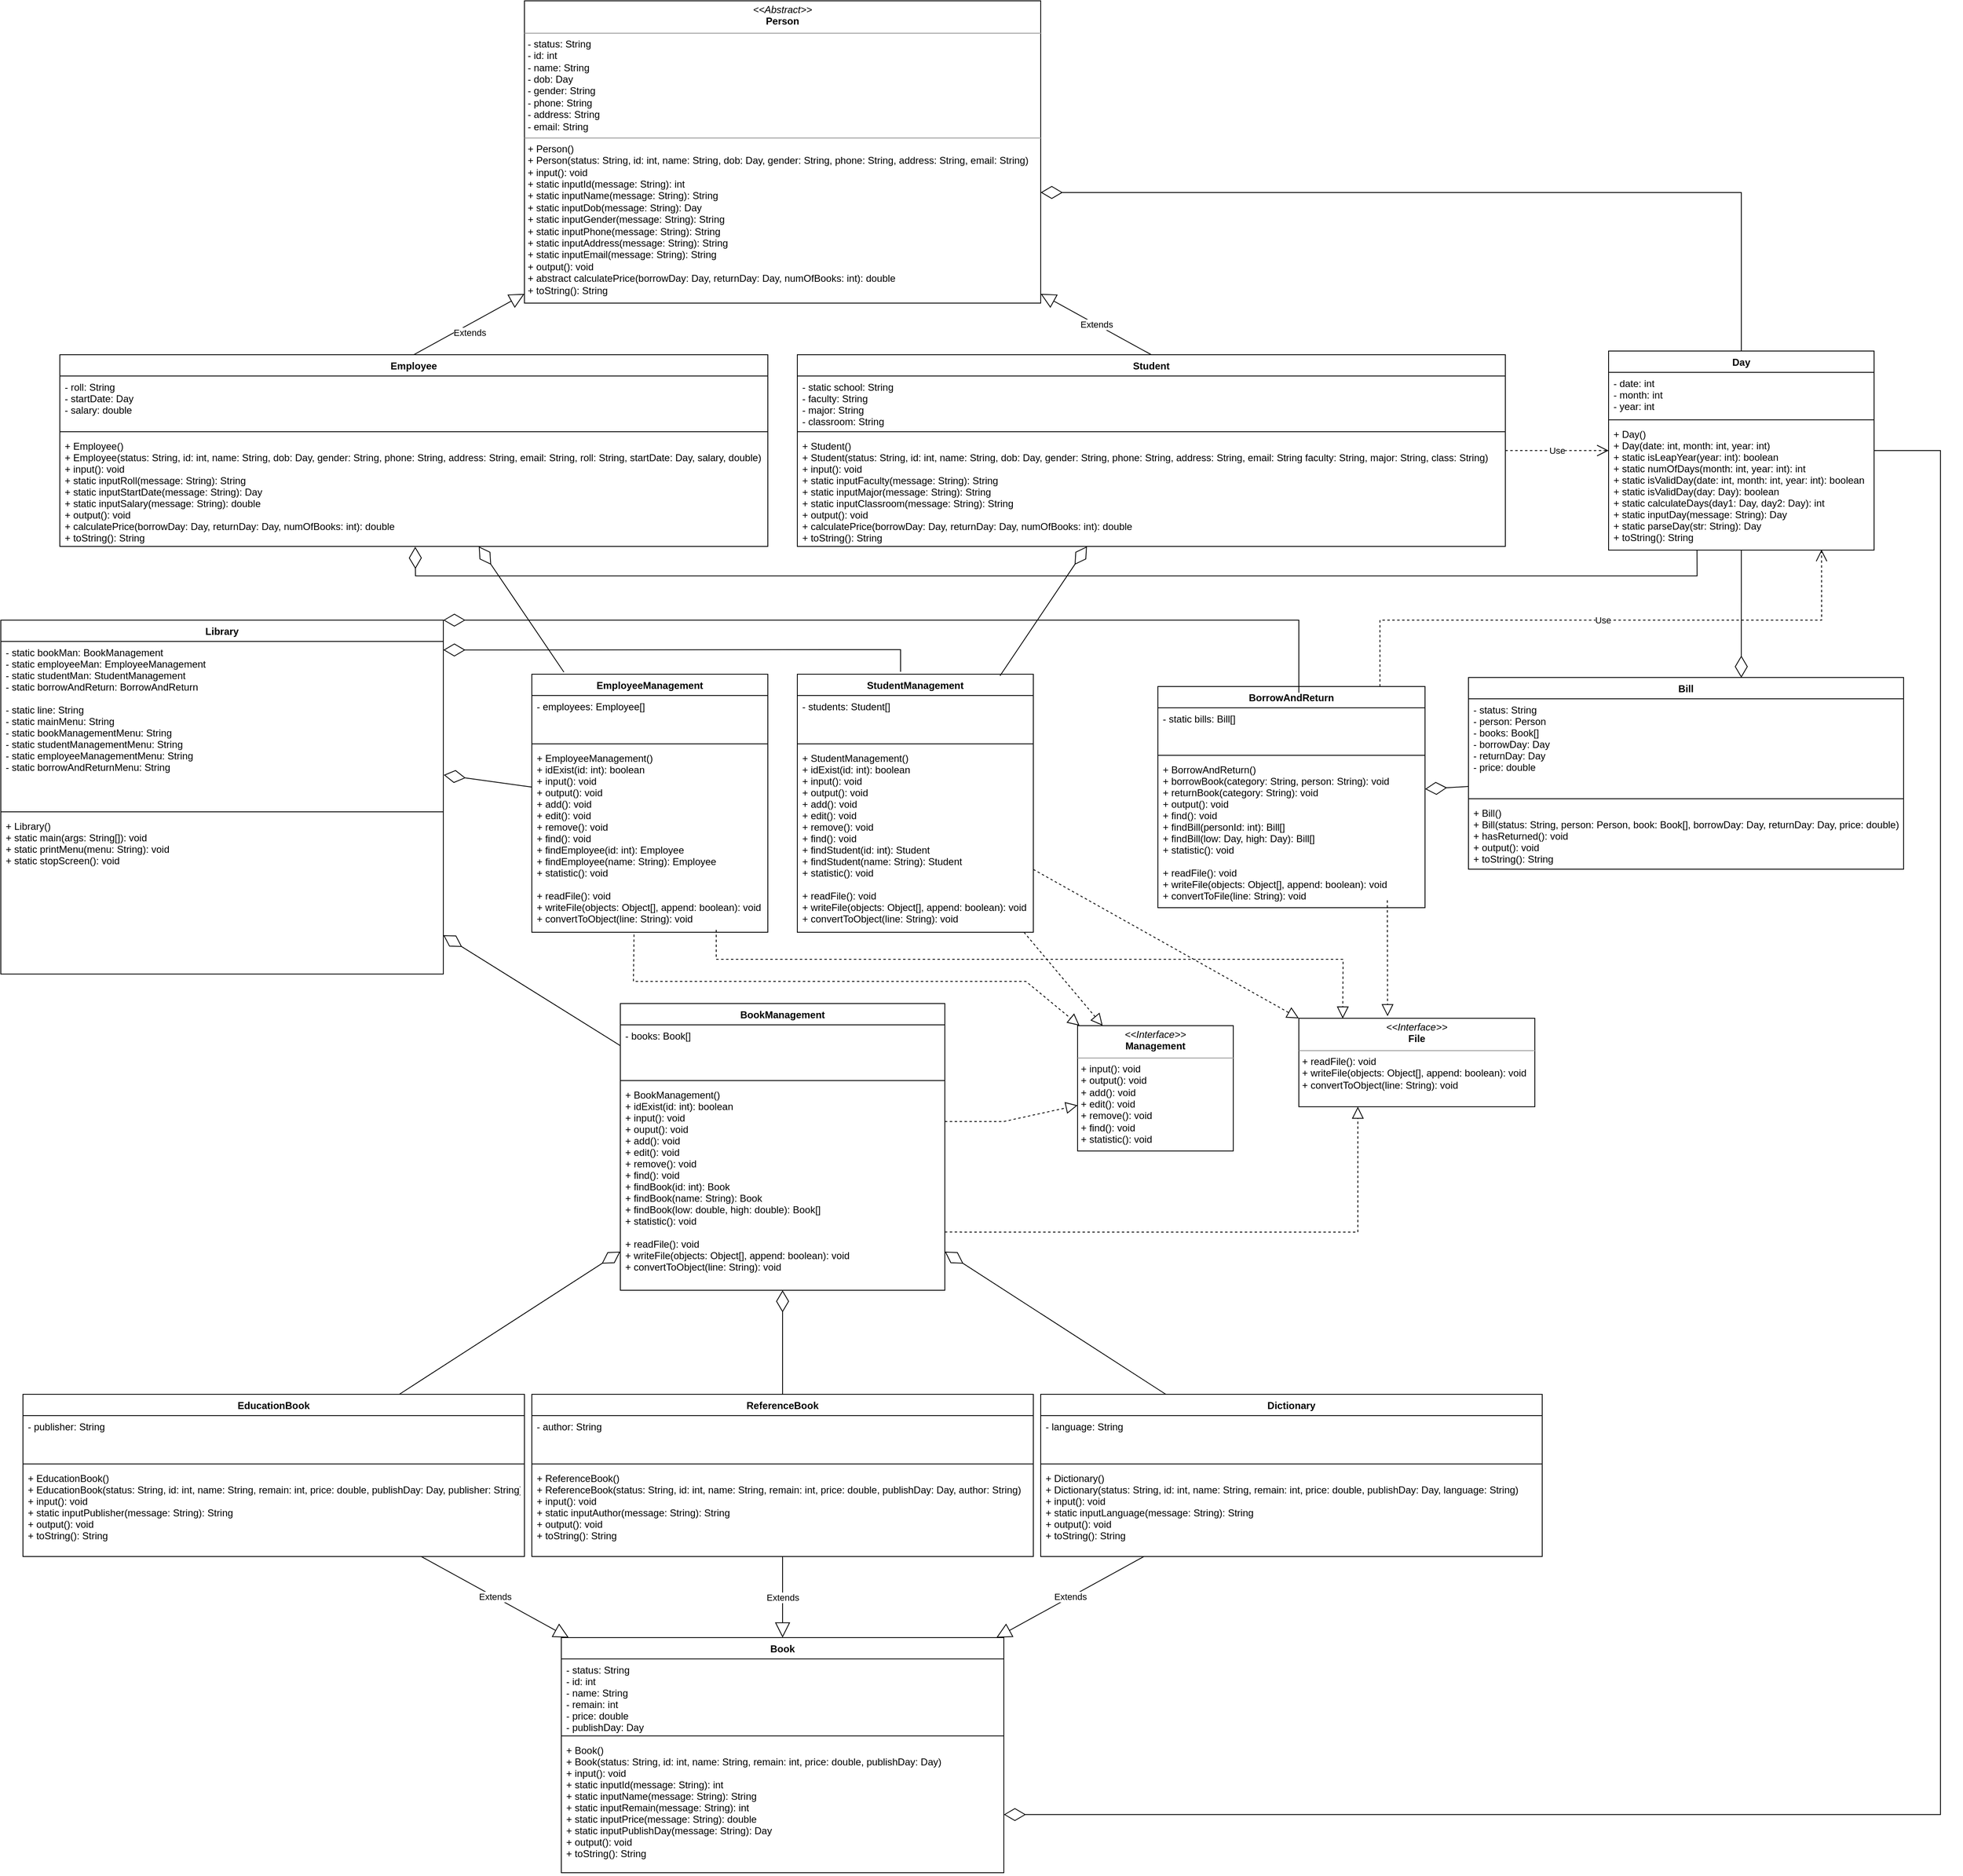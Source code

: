 <mxfile version="20.2.3" type="device"><diagram id="C5RBs43oDa-KdzZeNtuy" name="Page-1"><mxGraphModel dx="1504" dy="754" grid="1" gridSize="9" guides="1" tooltips="1" connect="1" arrows="1" fold="1" page="1" pageScale="1" pageWidth="3300" pageHeight="2339" math="0" shadow="0"><root><mxCell id="WIyWlLk6GJQsqaUBKTNV-0"/><mxCell id="WIyWlLk6GJQsqaUBKTNV-1" parent="WIyWlLk6GJQsqaUBKTNV-0"/><mxCell id="v8ePp3_EXkpt7wRe1PM3-12" value="Employee" style="swimlane;fontStyle=1;align=center;verticalAlign=top;childLayout=stackLayout;horizontal=1;startSize=26;horizontalStack=0;resizeParent=1;resizeParentMax=0;resizeLast=0;collapsible=1;marginBottom=0;" parent="WIyWlLk6GJQsqaUBKTNV-1" vertex="1"><mxGeometry x="585" y="468" width="864" height="234" as="geometry"/></mxCell><mxCell id="v8ePp3_EXkpt7wRe1PM3-13" value="- roll: String&#10;- startDate: Day&#10;- salary: double" style="text;strokeColor=none;fillColor=none;align=left;verticalAlign=top;spacingLeft=4;spacingRight=4;overflow=hidden;rotatable=0;points=[[0,0.5],[1,0.5]];portConstraint=eastwest;" parent="v8ePp3_EXkpt7wRe1PM3-12" vertex="1"><mxGeometry y="26" width="864" height="64" as="geometry"/></mxCell><mxCell id="v8ePp3_EXkpt7wRe1PM3-14" value="" style="line;strokeWidth=1;fillColor=none;align=left;verticalAlign=middle;spacingTop=-1;spacingLeft=3;spacingRight=3;rotatable=0;labelPosition=right;points=[];portConstraint=eastwest;" parent="v8ePp3_EXkpt7wRe1PM3-12" vertex="1"><mxGeometry y="90" width="864" height="8" as="geometry"/></mxCell><mxCell id="v8ePp3_EXkpt7wRe1PM3-15" value="+ Employee()&#10;+ Employee(status: String, id: int, name: String, dob: Day, gender: String, phone: String, address: String, email: String, roll: String, startDate: Day, salary, double)&#10;+ input(): void&#10;+ static inputRoll(message: String): String&#10;+ static inputStartDate(message: String): Day&#10;+ static inputSalary(message: String): double&#10;+ output(): void&#10;+ calculatePrice(borrowDay: Day, returnDay: Day, numOfBooks: int): double&#10;+ toString(): String" style="text;strokeColor=none;fillColor=none;align=left;verticalAlign=top;spacingLeft=4;spacingRight=4;overflow=hidden;rotatable=0;points=[[0,0.5],[1,0.5]];portConstraint=eastwest;" parent="v8ePp3_EXkpt7wRe1PM3-12" vertex="1"><mxGeometry y="98" width="864" height="136" as="geometry"/></mxCell><mxCell id="v8ePp3_EXkpt7wRe1PM3-16" value="Student" style="swimlane;fontStyle=1;align=center;verticalAlign=top;childLayout=stackLayout;horizontal=1;startSize=26;horizontalStack=0;resizeParent=1;resizeParentMax=0;resizeLast=0;collapsible=1;marginBottom=0;fontColor=default;" parent="WIyWlLk6GJQsqaUBKTNV-1" vertex="1"><mxGeometry x="1485" y="468" width="864" height="234" as="geometry"/></mxCell><mxCell id="v8ePp3_EXkpt7wRe1PM3-17" value="- static school: String&#10;- faculty: String&#10;- major: String&#10;- classroom: String" style="text;strokeColor=none;fillColor=none;align=left;verticalAlign=top;spacingLeft=4;spacingRight=4;overflow=hidden;rotatable=0;points=[[0,0.5],[1,0.5]];portConstraint=eastwest;" parent="v8ePp3_EXkpt7wRe1PM3-16" vertex="1"><mxGeometry y="26" width="864" height="64" as="geometry"/></mxCell><mxCell id="v8ePp3_EXkpt7wRe1PM3-18" value="" style="line;strokeWidth=1;fillColor=none;align=left;verticalAlign=middle;spacingTop=-1;spacingLeft=3;spacingRight=3;rotatable=0;labelPosition=right;points=[];portConstraint=eastwest;" parent="v8ePp3_EXkpt7wRe1PM3-16" vertex="1"><mxGeometry y="90" width="864" height="8" as="geometry"/></mxCell><mxCell id="v8ePp3_EXkpt7wRe1PM3-19" value="+ Student()&#10;+ Student(status: String, id: int, name: String, dob: Day, gender: String, phone: String, address: String, email: String faculty: String, major: String, class: String)&#10;+ input(): void&#10;+ static inputFaculty(message: String): String&#10;+ static inputMajor(message: String): String&#10;+ static inputClassroom(message: String): String&#10;+ output(): void&#10;+ calculatePrice(borrowDay: Day, returnDay: Day, numOfBooks: int): double&#10;+ toString(): String" style="text;strokeColor=none;fillColor=none;align=left;verticalAlign=top;spacingLeft=4;spacingRight=4;overflow=hidden;rotatable=0;points=[[0,0.5],[1,0.5]];portConstraint=eastwest;" parent="v8ePp3_EXkpt7wRe1PM3-16" vertex="1"><mxGeometry y="98" width="864" height="136" as="geometry"/></mxCell><mxCell id="v8ePp3_EXkpt7wRe1PM3-20" value="BorrowAndReturn" style="swimlane;fontStyle=1;align=center;verticalAlign=top;childLayout=stackLayout;horizontal=1;startSize=26;horizontalStack=0;resizeParent=1;resizeParentMax=0;resizeLast=0;collapsible=1;marginBottom=0;" parent="WIyWlLk6GJQsqaUBKTNV-1" vertex="1"><mxGeometry x="1925" y="873" width="326" height="270" as="geometry"/></mxCell><mxCell id="v8ePp3_EXkpt7wRe1PM3-21" value="- static bills: Bill[]" style="text;strokeColor=none;fillColor=none;align=left;verticalAlign=top;spacingLeft=4;spacingRight=4;overflow=hidden;rotatable=0;points=[[0,0.5],[1,0.5]];portConstraint=eastwest;" parent="v8ePp3_EXkpt7wRe1PM3-20" vertex="1"><mxGeometry y="26" width="326" height="54" as="geometry"/></mxCell><mxCell id="v8ePp3_EXkpt7wRe1PM3-22" value="" style="line;strokeWidth=1;fillColor=none;align=left;verticalAlign=middle;spacingTop=-1;spacingLeft=3;spacingRight=3;rotatable=0;labelPosition=right;points=[];portConstraint=eastwest;" parent="v8ePp3_EXkpt7wRe1PM3-20" vertex="1"><mxGeometry y="80" width="326" height="8" as="geometry"/></mxCell><mxCell id="v8ePp3_EXkpt7wRe1PM3-23" value="+ BorrowAndReturn()&#10;+ borrowBook(category: String, person: String): void&#10;+ returnBook(category: String): void&#10;+ output(): void&#10;+ find(): void&#10;+ findBill(personId: int): Bill[]&#10;+ findBill(low: Day, high: Day): Bill[]&#10;+ statistic(): void&#10;&#10;+ readFile(): void&#10;+ writeFile(objects: Object[], append: boolean): void&#10;+ convertToFile(line: String): void" style="text;strokeColor=none;fillColor=none;align=left;verticalAlign=top;spacingLeft=4;spacingRight=4;overflow=hidden;rotatable=0;points=[[0,0.5],[1,0.5]];portConstraint=eastwest;" parent="v8ePp3_EXkpt7wRe1PM3-20" vertex="1"><mxGeometry y="88" width="326" height="182" as="geometry"/></mxCell><mxCell id="v8ePp3_EXkpt7wRe1PM3-24" value="Day" style="swimlane;fontStyle=1;align=center;verticalAlign=top;childLayout=stackLayout;horizontal=1;startSize=26;horizontalStack=0;resizeParent=1;resizeParentMax=0;resizeLast=0;collapsible=1;marginBottom=0;" parent="WIyWlLk6GJQsqaUBKTNV-1" vertex="1"><mxGeometry x="2475" y="463.5" width="324" height="243" as="geometry"/></mxCell><mxCell id="v8ePp3_EXkpt7wRe1PM3-25" value="- date: int&#10;- month: int&#10;- year: int" style="text;strokeColor=none;fillColor=none;align=left;verticalAlign=top;spacingLeft=4;spacingRight=4;overflow=hidden;rotatable=0;points=[[0,0.5],[1,0.5]];portConstraint=eastwest;" parent="v8ePp3_EXkpt7wRe1PM3-24" vertex="1"><mxGeometry y="26" width="324" height="54" as="geometry"/></mxCell><mxCell id="v8ePp3_EXkpt7wRe1PM3-26" value="" style="line;strokeWidth=1;fillColor=none;align=left;verticalAlign=middle;spacingTop=-1;spacingLeft=3;spacingRight=3;rotatable=0;labelPosition=right;points=[];portConstraint=eastwest;" parent="v8ePp3_EXkpt7wRe1PM3-24" vertex="1"><mxGeometry y="80" width="324" height="8" as="geometry"/></mxCell><mxCell id="v8ePp3_EXkpt7wRe1PM3-27" value="+ Day()&#10;+ Day(date: int, month: int, year: int)&#10;+ static isLeapYear(year: int): boolean&#10;+ static numOfDays(month: int, year: int): int&#10;+ static isValidDay(date: int, month: int, year: int): boolean&#10;+ static isValidDay(day: Day): boolean&#10;+ static calculateDays(day1: Day, day2: Day): int&#10;+ static inputDay(message: String): Day&#10;+ static parseDay(str: String): Day&#10;+ toString(): String" style="text;strokeColor=none;fillColor=none;align=left;verticalAlign=top;spacingLeft=4;spacingRight=4;overflow=hidden;rotatable=0;points=[[0,0.5],[1,0.5]];portConstraint=eastwest;" parent="v8ePp3_EXkpt7wRe1PM3-24" vertex="1"><mxGeometry y="88" width="324" height="155" as="geometry"/></mxCell><mxCell id="v8ePp3_EXkpt7wRe1PM3-28" value="Extends" style="endArrow=block;endSize=16;endFill=0;html=1;rounded=0;exitX=0.5;exitY=0;exitDx=0;exitDy=0;" parent="WIyWlLk6GJQsqaUBKTNV-1" source="v8ePp3_EXkpt7wRe1PM3-12" target="s4W1HUwXGuZYnKaPPdGV-6" edge="1"><mxGeometry x="-0.059" y="-9" width="160" relative="1" as="geometry"><mxPoint x="1481.5" y="450" as="sourcePoint"/><mxPoint x="1323" y="424" as="targetPoint"/><Array as="points"/><mxPoint as="offset"/></mxGeometry></mxCell><mxCell id="v8ePp3_EXkpt7wRe1PM3-29" value="Extends" style="endArrow=block;endSize=16;endFill=0;html=1;rounded=0;exitX=0.5;exitY=0;exitDx=0;exitDy=0;" parent="WIyWlLk6GJQsqaUBKTNV-1" source="v8ePp3_EXkpt7wRe1PM3-16" target="s4W1HUwXGuZYnKaPPdGV-6" edge="1"><mxGeometry width="160" relative="1" as="geometry"><mxPoint x="1481.5" y="450" as="sourcePoint"/><mxPoint x="1611.0" y="424" as="targetPoint"/><Array as="points"/></mxGeometry></mxCell><mxCell id="v8ePp3_EXkpt7wRe1PM3-30" value="Book" style="swimlane;fontStyle=1;align=center;verticalAlign=top;childLayout=stackLayout;horizontal=1;startSize=26;horizontalStack=0;resizeParent=1;resizeParentMax=0;resizeLast=0;collapsible=1;marginBottom=0;" parent="WIyWlLk6GJQsqaUBKTNV-1" vertex="1"><mxGeometry x="1197" y="2034" width="540" height="287" as="geometry"/></mxCell><mxCell id="v8ePp3_EXkpt7wRe1PM3-31" value="- status: String&#10;- id: int&#10;- name: String&#10;- remain: int&#10;- price: double&#10;- publishDay: Day" style="text;strokeColor=none;fillColor=none;align=left;verticalAlign=top;spacingLeft=4;spacingRight=4;overflow=hidden;rotatable=0;points=[[0,0.5],[1,0.5]];portConstraint=eastwest;" parent="v8ePp3_EXkpt7wRe1PM3-30" vertex="1"><mxGeometry y="26" width="540" height="90" as="geometry"/></mxCell><mxCell id="v8ePp3_EXkpt7wRe1PM3-32" value="" style="line;strokeWidth=1;fillColor=none;align=left;verticalAlign=middle;spacingTop=-1;spacingLeft=3;spacingRight=3;rotatable=0;labelPosition=right;points=[];portConstraint=eastwest;" parent="v8ePp3_EXkpt7wRe1PM3-30" vertex="1"><mxGeometry y="116" width="540" height="8" as="geometry"/></mxCell><mxCell id="v8ePp3_EXkpt7wRe1PM3-33" value="+ Book()&#10;+ Book(status: String, id: int, name: String, remain: int, price: double, publishDay: Day)&#10;+ input(): void&#10;+ static inputId(message: String): int&#10;+ static inputName(message: String): String&#10;+ static inputRemain(message: String): int&#10;+ static inputPrice(message: String): double&#10;+ static inputPublishDay(message: String): Day&#10;+ output(): void&#10;+ toString(): String" style="text;strokeColor=none;fillColor=none;align=left;verticalAlign=top;spacingLeft=4;spacingRight=4;overflow=hidden;rotatable=0;points=[[0,0.5],[1,0.5]];portConstraint=eastwest;" parent="v8ePp3_EXkpt7wRe1PM3-30" vertex="1"><mxGeometry y="124" width="540" height="163" as="geometry"/></mxCell><mxCell id="v8ePp3_EXkpt7wRe1PM3-34" value="BookManagement" style="swimlane;fontStyle=1;align=center;verticalAlign=top;childLayout=stackLayout;horizontal=1;startSize=26;horizontalStack=0;resizeParent=1;resizeParentMax=0;resizeLast=0;collapsible=1;marginBottom=0;" parent="WIyWlLk6GJQsqaUBKTNV-1" vertex="1"><mxGeometry x="1269" y="1260" width="396" height="350" as="geometry"/></mxCell><mxCell id="v8ePp3_EXkpt7wRe1PM3-35" value="- books: Book[]" style="text;strokeColor=none;fillColor=none;align=left;verticalAlign=top;spacingLeft=4;spacingRight=4;overflow=hidden;rotatable=0;points=[[0,0.5],[1,0.5]];portConstraint=eastwest;" parent="v8ePp3_EXkpt7wRe1PM3-34" vertex="1"><mxGeometry y="26" width="396" height="64" as="geometry"/></mxCell><mxCell id="v8ePp3_EXkpt7wRe1PM3-36" value="" style="line;strokeWidth=1;fillColor=none;align=left;verticalAlign=middle;spacingTop=-1;spacingLeft=3;spacingRight=3;rotatable=0;labelPosition=right;points=[];portConstraint=eastwest;" parent="v8ePp3_EXkpt7wRe1PM3-34" vertex="1"><mxGeometry y="90" width="396" height="8" as="geometry"/></mxCell><mxCell id="v8ePp3_EXkpt7wRe1PM3-37" value="+ BookManagement()&#10;+ idExist(id: int): boolean&#10;+ input(): void&#10;+ ouput(): void&#10;+ add(): void&#10;+ edit(): void&#10;+ remove(): void&#10;+ find(): void&#10;+ findBook(id: int): Book&#10;+ findBook(name: String): Book&#10;+ findBook(low: double, high: double): Book[]&#10;+ statistic(): void&#10;&#10;+ readFile(): void&#10;+ writeFile(objects: Object[], append: boolean): void&#10;+ convertToObject(line: String): void" style="text;strokeColor=none;fillColor=none;align=left;verticalAlign=top;spacingLeft=4;spacingRight=4;overflow=hidden;rotatable=0;points=[[0,0.5],[1,0.5]];portConstraint=eastwest;" parent="v8ePp3_EXkpt7wRe1PM3-34" vertex="1"><mxGeometry y="98" width="396" height="252" as="geometry"/></mxCell><mxCell id="v8ePp3_EXkpt7wRe1PM3-54" value="StudentManagement" style="swimlane;fontStyle=1;align=center;verticalAlign=top;childLayout=stackLayout;horizontal=1;startSize=26;horizontalStack=0;resizeParent=1;resizeParentMax=0;resizeLast=0;collapsible=1;marginBottom=0;" parent="WIyWlLk6GJQsqaUBKTNV-1" vertex="1"><mxGeometry x="1485" y="858" width="288" height="315" as="geometry"/></mxCell><mxCell id="v8ePp3_EXkpt7wRe1PM3-55" value="- students: Student[]" style="text;strokeColor=none;fillColor=none;align=left;verticalAlign=top;spacingLeft=4;spacingRight=4;overflow=hidden;rotatable=0;points=[[0,0.5],[1,0.5]];portConstraint=eastwest;" parent="v8ePp3_EXkpt7wRe1PM3-54" vertex="1"><mxGeometry y="26" width="288" height="55" as="geometry"/></mxCell><mxCell id="v8ePp3_EXkpt7wRe1PM3-56" value="" style="line;strokeWidth=1;fillColor=none;align=left;verticalAlign=middle;spacingTop=-1;spacingLeft=3;spacingRight=3;rotatable=0;labelPosition=right;points=[];portConstraint=eastwest;" parent="v8ePp3_EXkpt7wRe1PM3-54" vertex="1"><mxGeometry y="81" width="288" height="8" as="geometry"/></mxCell><mxCell id="v8ePp3_EXkpt7wRe1PM3-57" value="+ StudentManagement()&#10;+ idExist(id: int): boolean&#10;+ input(): void&#10;+ output(): void&#10;+ add(): void&#10;+ edit(): void&#10;+ remove(): void&#10;+ find(): void&#10;+ findStudent(id: int): Student&#10;+ findStudent(name: String): Student&#10;+ statistic(): void&#10;&#10;+ readFile(): void&#10;+ writeFile(objects: Object[], append: boolean): void&#10;+ convertToObject(line: String): void" style="text;strokeColor=none;fillColor=none;align=left;verticalAlign=top;spacingLeft=4;spacingRight=4;overflow=hidden;rotatable=0;points=[[0,0.5],[1,0.5]];portConstraint=eastwest;" parent="v8ePp3_EXkpt7wRe1PM3-54" vertex="1"><mxGeometry y="89" width="288" height="226" as="geometry"/></mxCell><mxCell id="v8ePp3_EXkpt7wRe1PM3-58" value="Library" style="swimlane;fontStyle=1;align=center;verticalAlign=top;childLayout=stackLayout;horizontal=1;startSize=26;horizontalStack=0;resizeParent=1;resizeParentMax=0;resizeLast=0;collapsible=1;marginBottom=0;" parent="WIyWlLk6GJQsqaUBKTNV-1" vertex="1"><mxGeometry x="513" y="792" width="540" height="432" as="geometry"/></mxCell><mxCell id="v8ePp3_EXkpt7wRe1PM3-59" value="- static bookMan: BookManagement&#10;- static employeeMan: EmployeeManagement&#10;- static studentMan: StudentManagement&#10;- static borrowAndReturn: BorrowAndReturn&#10;&#10;- static line: String&#10;- static mainMenu: String&#10;- static bookManagementMenu: String&#10;- static studentManagementMenu: String&#10;- static employeeManagementMenu: String&#10;- static borrowAndReturnMenu: String" style="text;strokeColor=none;fillColor=none;align=left;verticalAlign=top;spacingLeft=4;spacingRight=4;overflow=hidden;rotatable=0;points=[[0,0.5],[1,0.5]];portConstraint=eastwest;" parent="v8ePp3_EXkpt7wRe1PM3-58" vertex="1"><mxGeometry y="26" width="540" height="204" as="geometry"/></mxCell><mxCell id="v8ePp3_EXkpt7wRe1PM3-60" value="" style="line;strokeWidth=1;fillColor=none;align=left;verticalAlign=middle;spacingTop=-1;spacingLeft=3;spacingRight=3;rotatable=0;labelPosition=right;points=[];portConstraint=eastwest;" parent="v8ePp3_EXkpt7wRe1PM3-58" vertex="1"><mxGeometry y="230" width="540" height="8" as="geometry"/></mxCell><mxCell id="v8ePp3_EXkpt7wRe1PM3-61" value="+ Library()&#10;+ static main(args: String[]): void&#10;+ static printMenu(menu: String): void&#10;+ static stopScreen(): void" style="text;strokeColor=none;fillColor=none;align=left;verticalAlign=top;spacingLeft=4;spacingRight=4;overflow=hidden;rotatable=0;points=[[0,0.5],[1,0.5]];portConstraint=eastwest;" parent="v8ePp3_EXkpt7wRe1PM3-58" vertex="1"><mxGeometry y="238" width="540" height="194" as="geometry"/></mxCell><mxCell id="v8ePp3_EXkpt7wRe1PM3-69" value="EmployeeManagement" style="swimlane;fontStyle=1;align=center;verticalAlign=top;childLayout=stackLayout;horizontal=1;startSize=26;horizontalStack=0;resizeParent=1;resizeParentMax=0;resizeLast=0;collapsible=1;marginBottom=0;" parent="WIyWlLk6GJQsqaUBKTNV-1" vertex="1"><mxGeometry x="1161" y="858" width="288" height="315" as="geometry"/></mxCell><mxCell id="v8ePp3_EXkpt7wRe1PM3-70" value="- employees: Employee[]" style="text;strokeColor=none;fillColor=none;align=left;verticalAlign=top;spacingLeft=4;spacingRight=4;overflow=hidden;rotatable=0;points=[[0,0.5],[1,0.5]];portConstraint=eastwest;" parent="v8ePp3_EXkpt7wRe1PM3-69" vertex="1"><mxGeometry y="26" width="288" height="55" as="geometry"/></mxCell><mxCell id="v8ePp3_EXkpt7wRe1PM3-71" value="" style="line;strokeWidth=1;fillColor=none;align=left;verticalAlign=middle;spacingTop=-1;spacingLeft=3;spacingRight=3;rotatable=0;labelPosition=right;points=[];portConstraint=eastwest;" parent="v8ePp3_EXkpt7wRe1PM3-69" vertex="1"><mxGeometry y="81" width="288" height="8" as="geometry"/></mxCell><mxCell id="v8ePp3_EXkpt7wRe1PM3-72" value="+ EmployeeManagement()&#10;+ idExist(id: int): boolean&#10;+ input(): void&#10;+ output(): void&#10;+ add(): void&#10;+ edit(): void&#10;+ remove(): void&#10;+ find(): void&#10;+ findEmployee(id: int): Employee&#10;+ findEmployee(name: String): Employee&#10;+ statistic(): void&#10;&#10;+ readFile(): void&#10;+ writeFile(objects: Object[], append: boolean): void&#10;+ convertToObject(line: String): void" style="text;strokeColor=none;fillColor=none;align=left;verticalAlign=top;spacingLeft=4;spacingRight=4;overflow=hidden;rotatable=0;points=[[0,0.5],[1,0.5]];portConstraint=eastwest;" parent="v8ePp3_EXkpt7wRe1PM3-69" vertex="1"><mxGeometry y="89" width="288" height="226" as="geometry"/></mxCell><mxCell id="v8ePp3_EXkpt7wRe1PM3-81" value="Bill" style="swimlane;fontStyle=1;align=center;verticalAlign=top;childLayout=stackLayout;horizontal=1;startSize=26;horizontalStack=0;resizeParent=1;resizeParentMax=0;resizeLast=0;collapsible=1;marginBottom=0;" parent="WIyWlLk6GJQsqaUBKTNV-1" vertex="1"><mxGeometry x="2304" y="862" width="531" height="234" as="geometry"/></mxCell><mxCell id="v8ePp3_EXkpt7wRe1PM3-82" value="- status: String&#10;- person: Person&#10;- books: Book[]&#10;- borrowDay: Day&#10;- returnDay: Day&#10;- price: double" style="text;strokeColor=none;fillColor=none;align=left;verticalAlign=top;spacingLeft=4;spacingRight=4;overflow=hidden;rotatable=0;points=[[0,0.5],[1,0.5]];portConstraint=eastwest;" parent="v8ePp3_EXkpt7wRe1PM3-81" vertex="1"><mxGeometry y="26" width="531" height="118" as="geometry"/></mxCell><mxCell id="v8ePp3_EXkpt7wRe1PM3-83" value="" style="line;strokeWidth=1;fillColor=none;align=left;verticalAlign=middle;spacingTop=-1;spacingLeft=3;spacingRight=3;rotatable=0;labelPosition=right;points=[];portConstraint=eastwest;" parent="v8ePp3_EXkpt7wRe1PM3-81" vertex="1"><mxGeometry y="144" width="531" height="8" as="geometry"/></mxCell><mxCell id="v8ePp3_EXkpt7wRe1PM3-84" value="+ Bill()&#10;+ Bill(status: String, person: Person, book: Book[], borrowDay: Day, returnDay: Day, price: double)&#10;+ hasReturned(): void&#10;+ output(): void&#10;+ toString(): String" style="text;strokeColor=none;fillColor=none;align=left;verticalAlign=top;spacingLeft=4;spacingRight=4;overflow=hidden;rotatable=0;points=[[0,0.5],[1,0.5]];portConstraint=eastwest;" parent="v8ePp3_EXkpt7wRe1PM3-81" vertex="1"><mxGeometry y="152" width="531" height="82" as="geometry"/></mxCell><mxCell id="v8ePp3_EXkpt7wRe1PM3-85" value="EducationBook" style="swimlane;fontStyle=1;align=center;verticalAlign=top;childLayout=stackLayout;horizontal=1;startSize=26;horizontalStack=0;resizeParent=1;resizeParentMax=0;resizeLast=0;collapsible=1;marginBottom=0;" parent="WIyWlLk6GJQsqaUBKTNV-1" vertex="1"><mxGeometry x="540" y="1737" width="612" height="198" as="geometry"/></mxCell><mxCell id="v8ePp3_EXkpt7wRe1PM3-86" value="- publisher: String" style="text;strokeColor=none;fillColor=none;align=left;verticalAlign=top;spacingLeft=4;spacingRight=4;overflow=hidden;rotatable=0;points=[[0,0.5],[1,0.5]];portConstraint=eastwest;" parent="v8ePp3_EXkpt7wRe1PM3-85" vertex="1"><mxGeometry y="26" width="612" height="55" as="geometry"/></mxCell><mxCell id="v8ePp3_EXkpt7wRe1PM3-87" value="" style="line;strokeWidth=1;fillColor=none;align=left;verticalAlign=middle;spacingTop=-1;spacingLeft=3;spacingRight=3;rotatable=0;labelPosition=right;points=[];portConstraint=eastwest;" parent="v8ePp3_EXkpt7wRe1PM3-85" vertex="1"><mxGeometry y="81" width="612" height="8" as="geometry"/></mxCell><mxCell id="v8ePp3_EXkpt7wRe1PM3-88" value="+ EducationBook()&#10;+ EducationBook(status: String, id: int, name: String, remain: int, price: double, publishDay: Day, publisher: String)&#10;+ input(): void&#10;+ static inputPublisher(message: String): String&#10;+ output(): void&#10;+ toString(): String" style="text;strokeColor=none;fillColor=none;align=left;verticalAlign=top;spacingLeft=4;spacingRight=4;overflow=hidden;rotatable=0;points=[[0,0.5],[1,0.5]];portConstraint=eastwest;" parent="v8ePp3_EXkpt7wRe1PM3-85" vertex="1"><mxGeometry y="89" width="612" height="109" as="geometry"/></mxCell><mxCell id="v8ePp3_EXkpt7wRe1PM3-89" value="ReferenceBook" style="swimlane;fontStyle=1;align=center;verticalAlign=top;childLayout=stackLayout;horizontal=1;startSize=26;horizontalStack=0;resizeParent=1;resizeParentMax=0;resizeLast=0;collapsible=1;marginBottom=0;" parent="WIyWlLk6GJQsqaUBKTNV-1" vertex="1"><mxGeometry x="1161" y="1737" width="612" height="198" as="geometry"/></mxCell><mxCell id="v8ePp3_EXkpt7wRe1PM3-90" value="- author: String" style="text;strokeColor=none;fillColor=none;align=left;verticalAlign=top;spacingLeft=4;spacingRight=4;overflow=hidden;rotatable=0;points=[[0,0.5],[1,0.5]];portConstraint=eastwest;" parent="v8ePp3_EXkpt7wRe1PM3-89" vertex="1"><mxGeometry y="26" width="612" height="55" as="geometry"/></mxCell><mxCell id="v8ePp3_EXkpt7wRe1PM3-91" value="" style="line;strokeWidth=1;fillColor=none;align=left;verticalAlign=middle;spacingTop=-1;spacingLeft=3;spacingRight=3;rotatable=0;labelPosition=right;points=[];portConstraint=eastwest;" parent="v8ePp3_EXkpt7wRe1PM3-89" vertex="1"><mxGeometry y="81" width="612" height="8" as="geometry"/></mxCell><mxCell id="v8ePp3_EXkpt7wRe1PM3-92" value="+ ReferenceBook()&#10;+ ReferenceBook(status: String, id: int, name: String, remain: int, price: double, publishDay: Day, author: String)&#10;+ input(): void&#10;+ static inputAuthor(message: String): String&#10;+ output(): void&#10;+ toString(): String" style="text;strokeColor=none;fillColor=none;align=left;verticalAlign=top;spacingLeft=4;spacingRight=4;overflow=hidden;rotatable=0;points=[[0,0.5],[1,0.5]];portConstraint=eastwest;" parent="v8ePp3_EXkpt7wRe1PM3-89" vertex="1"><mxGeometry y="89" width="612" height="109" as="geometry"/></mxCell><mxCell id="v8ePp3_EXkpt7wRe1PM3-93" value="Extends" style="endArrow=block;endSize=16;endFill=0;html=1;rounded=0;" parent="WIyWlLk6GJQsqaUBKTNV-1" source="v8ePp3_EXkpt7wRe1PM3-85" target="v8ePp3_EXkpt7wRe1PM3-30" edge="1"><mxGeometry width="160" relative="1" as="geometry"><mxPoint x="720" y="1243" as="sourcePoint"/><mxPoint x="880" y="1243" as="targetPoint"/><Array as="points"/></mxGeometry></mxCell><mxCell id="v8ePp3_EXkpt7wRe1PM3-94" value="Extends" style="endArrow=block;endSize=16;endFill=0;html=1;rounded=0;" parent="WIyWlLk6GJQsqaUBKTNV-1" source="v8ePp3_EXkpt7wRe1PM3-89" target="v8ePp3_EXkpt7wRe1PM3-30" edge="1"><mxGeometry width="160" relative="1" as="geometry"><mxPoint x="720" y="1243" as="sourcePoint"/><mxPoint x="880" y="1243" as="targetPoint"/></mxGeometry></mxCell><mxCell id="v8ePp3_EXkpt7wRe1PM3-99" value="Dictionary" style="swimlane;fontStyle=1;align=center;verticalAlign=top;childLayout=stackLayout;horizontal=1;startSize=26;horizontalStack=0;resizeParent=1;resizeParentMax=0;resizeLast=0;collapsible=1;marginBottom=0;" parent="WIyWlLk6GJQsqaUBKTNV-1" vertex="1"><mxGeometry x="1782" y="1737" width="612" height="198" as="geometry"/></mxCell><mxCell id="v8ePp3_EXkpt7wRe1PM3-100" value="- language: String" style="text;strokeColor=none;fillColor=none;align=left;verticalAlign=top;spacingLeft=4;spacingRight=4;overflow=hidden;rotatable=0;points=[[0,0.5],[1,0.5]];portConstraint=eastwest;" parent="v8ePp3_EXkpt7wRe1PM3-99" vertex="1"><mxGeometry y="26" width="612" height="55" as="geometry"/></mxCell><mxCell id="v8ePp3_EXkpt7wRe1PM3-101" value="" style="line;strokeWidth=1;fillColor=none;align=left;verticalAlign=middle;spacingTop=-1;spacingLeft=3;spacingRight=3;rotatable=0;labelPosition=right;points=[];portConstraint=eastwest;" parent="v8ePp3_EXkpt7wRe1PM3-99" vertex="1"><mxGeometry y="81" width="612" height="8" as="geometry"/></mxCell><mxCell id="v8ePp3_EXkpt7wRe1PM3-102" value="+ Dictionary()&#10;+ Dictionary(status: String, id: int, name: String, remain: int, price: double, publishDay: Day, language: String)&#10;+ input(): void&#10;+ static inputLanguage(message: String): String&#10;+ output(): void&#10;+ toString(): String" style="text;strokeColor=none;fillColor=none;align=left;verticalAlign=top;spacingLeft=4;spacingRight=4;overflow=hidden;rotatable=0;points=[[0,0.5],[1,0.5]];portConstraint=eastwest;" parent="v8ePp3_EXkpt7wRe1PM3-99" vertex="1"><mxGeometry y="89" width="612" height="109" as="geometry"/></mxCell><mxCell id="v8ePp3_EXkpt7wRe1PM3-104" value="Extends" style="endArrow=block;endSize=16;endFill=0;html=1;rounded=0;" parent="WIyWlLk6GJQsqaUBKTNV-1" source="v8ePp3_EXkpt7wRe1PM3-99" target="v8ePp3_EXkpt7wRe1PM3-30" edge="1"><mxGeometry width="160" relative="1" as="geometry"><mxPoint x="790" y="1423" as="sourcePoint"/><mxPoint x="950" y="1423" as="targetPoint"/><Array as="points"/></mxGeometry></mxCell><mxCell id="v8ePp3_EXkpt7wRe1PM3-112" value="" style="endArrow=block;dashed=1;endFill=0;endSize=12;html=1;rounded=0;fontColor=default;" parent="WIyWlLk6GJQsqaUBKTNV-1" target="oAsTpLrrzVJR1WBQ7VnR-7" edge="1"><mxGeometry width="160" relative="1" as="geometry"><mxPoint x="1665" y="1404" as="sourcePoint"/><mxPoint x="1780" y="1179" as="targetPoint"/><Array as="points"><mxPoint x="1737" y="1404"/></Array></mxGeometry></mxCell><mxCell id="v8ePp3_EXkpt7wRe1PM3-113" value="" style="endArrow=block;dashed=1;endFill=0;endSize=12;html=1;rounded=0;fontColor=default;exitX=0.433;exitY=1.012;exitDx=0;exitDy=0;exitPerimeter=0;" parent="WIyWlLk6GJQsqaUBKTNV-1" source="v8ePp3_EXkpt7wRe1PM3-72" target="oAsTpLrrzVJR1WBQ7VnR-7" edge="1"><mxGeometry width="160" relative="1" as="geometry"><mxPoint x="1620" y="1179" as="sourcePoint"/><mxPoint x="1953" y="1206" as="targetPoint"/><Array as="points"><mxPoint x="1285" y="1233"/><mxPoint x="1764" y="1233"/></Array></mxGeometry></mxCell><mxCell id="v8ePp3_EXkpt7wRe1PM3-114" value="" style="endArrow=block;dashed=1;endFill=0;endSize=12;html=1;rounded=0;fontColor=default;" parent="WIyWlLk6GJQsqaUBKTNV-1" source="v8ePp3_EXkpt7wRe1PM3-54" target="oAsTpLrrzVJR1WBQ7VnR-7" edge="1"><mxGeometry width="160" relative="1" as="geometry"><mxPoint x="1800" y="1233" as="sourcePoint"/><mxPoint x="1960" y="1233" as="targetPoint"/></mxGeometry></mxCell><mxCell id="oAsTpLrrzVJR1WBQ7VnR-7" value="&lt;p style=&quot;margin:0px;margin-top:4px;text-align:center;&quot;&gt;&lt;i&gt;&amp;lt;&amp;lt;Interface&amp;gt;&amp;gt;&lt;/i&gt;&lt;br&gt;&lt;b&gt;Management&lt;/b&gt;&lt;/p&gt;&lt;hr size=&quot;1&quot;&gt;&lt;p style=&quot;margin:0px;margin-left:4px;&quot;&gt;+ input(): void&lt;/p&gt;&lt;p style=&quot;margin:0px;margin-left:4px;&quot;&gt;+ output(): void&lt;/p&gt;&lt;p style=&quot;margin:0px;margin-left:4px;&quot;&gt;+ add(): void&lt;/p&gt;&lt;p style=&quot;margin:0px;margin-left:4px;&quot;&gt;+ edit(): void&lt;/p&gt;&lt;p style=&quot;margin:0px;margin-left:4px;&quot;&gt;+ remove(): void&lt;/p&gt;&lt;p style=&quot;margin:0px;margin-left:4px;&quot;&gt;+ find(): void&lt;/p&gt;&lt;p style=&quot;margin:0px;margin-left:4px;&quot;&gt;+ statistic(): void&lt;/p&gt;" style="verticalAlign=top;align=left;overflow=fill;fontSize=12;fontFamily=Helvetica;html=1;" parent="WIyWlLk6GJQsqaUBKTNV-1" vertex="1"><mxGeometry x="1827" y="1287" width="190" height="153" as="geometry"/></mxCell><mxCell id="oAsTpLrrzVJR1WBQ7VnR-8" value="" style="endArrow=diamondThin;endFill=0;endSize=24;html=1;rounded=0;entryX=1;entryY=0.634;entryDx=0;entryDy=0;entryPerimeter=0;" parent="WIyWlLk6GJQsqaUBKTNV-1" source="v8ePp3_EXkpt7wRe1PM3-24" edge="1" target="s4W1HUwXGuZYnKaPPdGV-6"><mxGeometry width="160" relative="1" as="geometry"><mxPoint x="1863" y="297" as="sourcePoint"/><mxPoint x="1755" y="270" as="targetPoint"/><Array as="points"><mxPoint x="2637" y="270"/></Array></mxGeometry></mxCell><mxCell id="oAsTpLrrzVJR1WBQ7VnR-9" value="" style="endArrow=diamondThin;endFill=0;endSize=24;html=1;rounded=0;entryX=0.502;entryY=1.004;entryDx=0;entryDy=0;entryPerimeter=0;exitX=0.333;exitY=0.999;exitDx=0;exitDy=0;exitPerimeter=0;" parent="WIyWlLk6GJQsqaUBKTNV-1" source="v8ePp3_EXkpt7wRe1PM3-27" target="v8ePp3_EXkpt7wRe1PM3-15" edge="1"><mxGeometry width="160" relative="1" as="geometry"><mxPoint x="2457" y="711" as="sourcePoint"/><mxPoint x="1287" y="693" as="targetPoint"/><Array as="points"><mxPoint x="2583" y="738"/><mxPoint x="1019" y="738"/></Array></mxGeometry></mxCell><mxCell id="oAsTpLrrzVJR1WBQ7VnR-10" value="" style="endArrow=diamondThin;endFill=0;endSize=24;html=1;rounded=0;exitX=0.859;exitY=0.006;exitDx=0;exitDy=0;exitPerimeter=0;" parent="WIyWlLk6GJQsqaUBKTNV-1" source="v8ePp3_EXkpt7wRe1PM3-54" target="v8ePp3_EXkpt7wRe1PM3-16" edge="1"><mxGeometry width="160" relative="1" as="geometry"><mxPoint x="1701" y="855" as="sourcePoint"/><mxPoint x="1591" y="675" as="targetPoint"/></mxGeometry></mxCell><mxCell id="oAsTpLrrzVJR1WBQ7VnR-11" value="" style="endArrow=diamondThin;endFill=0;endSize=24;html=1;rounded=0;exitX=0.136;exitY=-0.008;exitDx=0;exitDy=0;exitPerimeter=0;" parent="WIyWlLk6GJQsqaUBKTNV-1" source="v8ePp3_EXkpt7wRe1PM3-69" target="v8ePp3_EXkpt7wRe1PM3-12" edge="1"><mxGeometry width="160" relative="1" as="geometry"><mxPoint x="1233" y="855" as="sourcePoint"/><mxPoint x="1233" y="693" as="targetPoint"/></mxGeometry></mxCell><mxCell id="oAsTpLrrzVJR1WBQ7VnR-12" value="" style="endArrow=diamondThin;endFill=0;endSize=24;html=1;rounded=0;entryX=1;entryY=0.051;entryDx=0;entryDy=0;entryPerimeter=0;" parent="WIyWlLk6GJQsqaUBKTNV-1" target="v8ePp3_EXkpt7wRe1PM3-59" edge="1"><mxGeometry width="160" relative="1" as="geometry"><mxPoint x="1611" y="855" as="sourcePoint"/><mxPoint x="1053" y="810" as="targetPoint"/><Array as="points"><mxPoint x="1611" y="828"/></Array></mxGeometry></mxCell><mxCell id="oAsTpLrrzVJR1WBQ7VnR-13" value="" style="endArrow=diamondThin;endFill=0;endSize=24;html=1;rounded=0;entryX=1.001;entryY=0.799;entryDx=0;entryDy=0;entryPerimeter=0;" parent="WIyWlLk6GJQsqaUBKTNV-1" source="v8ePp3_EXkpt7wRe1PM3-69" target="v8ePp3_EXkpt7wRe1PM3-59" edge="1"><mxGeometry width="160" relative="1" as="geometry"><mxPoint x="1143" y="963" as="sourcePoint"/><mxPoint x="1303" y="963" as="targetPoint"/></mxGeometry></mxCell><mxCell id="oAsTpLrrzVJR1WBQ7VnR-14" value="" style="endArrow=diamondThin;endFill=0;endSize=24;html=1;rounded=0;" parent="WIyWlLk6GJQsqaUBKTNV-1" source="v8ePp3_EXkpt7wRe1PM3-34" target="v8ePp3_EXkpt7wRe1PM3-58" edge="1"><mxGeometry width="160" relative="1" as="geometry"><mxPoint x="1251" y="1332" as="sourcePoint"/><mxPoint x="1053" y="1179" as="targetPoint"/></mxGeometry></mxCell><mxCell id="oAsTpLrrzVJR1WBQ7VnR-15" value="" style="endArrow=diamondThin;endFill=0;endSize=24;html=1;rounded=0;" parent="WIyWlLk6GJQsqaUBKTNV-1" source="v8ePp3_EXkpt7wRe1PM3-89" target="v8ePp3_EXkpt7wRe1PM3-34" edge="1"><mxGeometry width="160" relative="1" as="geometry"><mxPoint x="1431" y="1638" as="sourcePoint"/><mxPoint x="1591" y="1638" as="targetPoint"/><Array as="points"/></mxGeometry></mxCell><mxCell id="oAsTpLrrzVJR1WBQ7VnR-16" value="" style="endArrow=diamondThin;endFill=0;endSize=24;html=1;rounded=0;" parent="WIyWlLk6GJQsqaUBKTNV-1" source="v8ePp3_EXkpt7wRe1PM3-85" target="v8ePp3_EXkpt7wRe1PM3-34" edge="1"><mxGeometry width="160" relative="1" as="geometry"><mxPoint x="1449" y="1746" as="sourcePoint"/><mxPoint x="1609" y="1746" as="targetPoint"/></mxGeometry></mxCell><mxCell id="oAsTpLrrzVJR1WBQ7VnR-17" value="" style="endArrow=diamondThin;endFill=0;endSize=24;html=1;rounded=0;" parent="WIyWlLk6GJQsqaUBKTNV-1" source="v8ePp3_EXkpt7wRe1PM3-99" target="v8ePp3_EXkpt7wRe1PM3-34" edge="1"><mxGeometry width="160" relative="1" as="geometry"><mxPoint x="1746" y="1647" as="sourcePoint"/><mxPoint x="1609" y="1602" as="targetPoint"/></mxGeometry></mxCell><mxCell id="oAsTpLrrzVJR1WBQ7VnR-18" value="Use" style="endArrow=open;endSize=12;dashed=1;html=1;rounded=0;entryX=0.802;entryY=0.997;entryDx=0;entryDy=0;entryPerimeter=0;" parent="WIyWlLk6GJQsqaUBKTNV-1" target="v8ePp3_EXkpt7wRe1PM3-27" edge="1"><mxGeometry width="160" relative="1" as="geometry"><mxPoint x="2196" y="873" as="sourcePoint"/><mxPoint x="2302" y="909" as="targetPoint"/><Array as="points"><mxPoint x="2196" y="792"/><mxPoint x="2735" y="792"/></Array></mxGeometry></mxCell><mxCell id="oAsTpLrrzVJR1WBQ7VnR-21" value="" style="endArrow=diamondThin;endFill=0;endSize=24;html=1;rounded=0;entryX=0.627;entryY=0.001;entryDx=0;entryDy=0;entryPerimeter=0;" parent="WIyWlLk6GJQsqaUBKTNV-1" source="v8ePp3_EXkpt7wRe1PM3-24" target="v8ePp3_EXkpt7wRe1PM3-81" edge="1"><mxGeometry width="160" relative="1" as="geometry"><mxPoint x="2223" y="792" as="sourcePoint"/><mxPoint x="2383" y="792" as="targetPoint"/></mxGeometry></mxCell><mxCell id="oAsTpLrrzVJR1WBQ7VnR-22" value="" style="endArrow=diamondThin;endFill=0;endSize=24;html=1;rounded=0;" parent="WIyWlLk6GJQsqaUBKTNV-1" source="v8ePp3_EXkpt7wRe1PM3-81" target="v8ePp3_EXkpt7wRe1PM3-20" edge="1"><mxGeometry width="160" relative="1" as="geometry"><mxPoint x="2313" y="900" as="sourcePoint"/><mxPoint x="2473" y="900" as="targetPoint"/></mxGeometry></mxCell><mxCell id="oAsTpLrrzVJR1WBQ7VnR-24" value="" style="endArrow=diamondThin;endFill=0;endSize=24;html=1;rounded=0;" parent="WIyWlLk6GJQsqaUBKTNV-1" source="v8ePp3_EXkpt7wRe1PM3-24" edge="1"><mxGeometry width="160" relative="1" as="geometry"><mxPoint x="2313" y="621" as="sourcePoint"/><mxPoint x="1737" y="2250" as="targetPoint"/><Array as="points"><mxPoint x="2880" y="585"/><mxPoint x="2880" y="2250"/></Array></mxGeometry></mxCell><mxCell id="s4W1HUwXGuZYnKaPPdGV-5" value="Use" style="endArrow=open;endSize=12;dashed=1;html=1;rounded=0;" parent="WIyWlLk6GJQsqaUBKTNV-1" source="v8ePp3_EXkpt7wRe1PM3-16" target="v8ePp3_EXkpt7wRe1PM3-24" edge="1"><mxGeometry width="160" relative="1" as="geometry"><mxPoint x="2088" y="612" as="sourcePoint"/><mxPoint x="2248" y="612" as="targetPoint"/></mxGeometry></mxCell><mxCell id="s4W1HUwXGuZYnKaPPdGV-6" value="&lt;p style=&quot;margin:0px;margin-top:4px;text-align:center;&quot;&gt;&lt;i&gt;&amp;lt;&amp;lt;Abstract&amp;gt;&amp;gt;&lt;/i&gt;&lt;br&gt;&lt;b&gt;Person&lt;/b&gt;&lt;/p&gt;&lt;hr size=&quot;1&quot;&gt;&lt;p style=&quot;margin:0px;margin-left:4px;&quot;&gt;- status: String&lt;/p&gt;&lt;p style=&quot;margin:0px;margin-left:4px;&quot;&gt;- id: int&lt;/p&gt;&lt;p style=&quot;margin:0px;margin-left:4px;&quot;&gt;- name: String&lt;/p&gt;&lt;p style=&quot;margin:0px;margin-left:4px;&quot;&gt;- dob: Day&lt;/p&gt;&lt;p style=&quot;margin:0px;margin-left:4px;&quot;&gt;- gender: String&lt;/p&gt;&lt;p style=&quot;margin:0px;margin-left:4px;&quot;&gt;- phone: String&lt;/p&gt;&lt;p style=&quot;margin:0px;margin-left:4px;&quot;&gt;- address: String&lt;/p&gt;&lt;p style=&quot;margin:0px;margin-left:4px;&quot;&gt;- email: String&lt;/p&gt;&lt;hr size=&quot;1&quot;&gt;&lt;p style=&quot;margin:0px;margin-left:4px;&quot;&gt;+ Person()&lt;/p&gt;&lt;p style=&quot;margin:0px;margin-left:4px;&quot;&gt;+ Person(status: String, id: int, name: String, dob: Day, gender: String, phone: String, address: String, email: String)&lt;/p&gt;&lt;p style=&quot;margin:0px;margin-left:4px;&quot;&gt;+ input(): void&lt;/p&gt;&lt;p style=&quot;margin:0px;margin-left:4px;&quot;&gt;+ static inputId(message: String): int&lt;/p&gt;&lt;p style=&quot;margin:0px;margin-left:4px;&quot;&gt;+ static inputName(message: String): String&lt;/p&gt;&lt;p style=&quot;margin:0px;margin-left:4px;&quot;&gt;+ static inputDob(message: String): Day&lt;/p&gt;&lt;p style=&quot;margin:0px;margin-left:4px;&quot;&gt;+ static inputGender(message: String): String&lt;/p&gt;&lt;p style=&quot;margin:0px;margin-left:4px;&quot;&gt;+ static inputPhone(message: String): String&lt;/p&gt;&lt;p style=&quot;margin:0px;margin-left:4px;&quot;&gt;+ static inputAddress(message: String): String&lt;/p&gt;&lt;p style=&quot;margin:0px;margin-left:4px;&quot;&gt;+ static inputEmail(message: String): String&lt;/p&gt;&lt;p style=&quot;margin:0px;margin-left:4px;&quot;&gt;+ output(): void&lt;/p&gt;&lt;p style=&quot;margin:0px;margin-left:4px;&quot;&gt;+ abstract calculatePrice(borrowDay: Day, returnDay: Day, numOfBooks: int): double&lt;/p&gt;&lt;p style=&quot;margin:0px;margin-left:4px;&quot;&gt;+ toString(): String&lt;/p&gt;" style="verticalAlign=top;align=left;overflow=fill;fontSize=12;fontFamily=Helvetica;html=1;" parent="WIyWlLk6GJQsqaUBKTNV-1" vertex="1"><mxGeometry x="1152" y="36" width="630" height="369" as="geometry"/></mxCell><mxCell id="VrQpn96QfAVIeLJz-JXd-1" value="&lt;p style=&quot;margin:0px;margin-top:4px;text-align:center;&quot;&gt;&lt;i&gt;&amp;lt;&amp;lt;Interface&amp;gt;&amp;gt;&lt;/i&gt;&lt;br&gt;&lt;b&gt;File&lt;/b&gt;&lt;/p&gt;&lt;hr size=&quot;1&quot;&gt;&lt;p style=&quot;margin:0px;margin-left:4px;&quot;&gt;+ readFile(): void&lt;/p&gt;&lt;p style=&quot;margin:0px;margin-left:4px;&quot;&gt;+ writeFile(objects: Object[], append: boolean): void&lt;/p&gt;&lt;p style=&quot;margin:0px;margin-left:4px;&quot;&gt;+ convertToObject(line: String): void&lt;/p&gt;" style="verticalAlign=top;align=left;overflow=fill;fontSize=12;fontFamily=Helvetica;html=1;" parent="WIyWlLk6GJQsqaUBKTNV-1" vertex="1"><mxGeometry x="2097" y="1278" width="288" height="108" as="geometry"/></mxCell><mxCell id="VrQpn96QfAVIeLJz-JXd-3" value="" style="endArrow=block;dashed=1;endFill=0;endSize=12;html=1;rounded=0;fontColor=default;entryX=0.376;entryY=-0.024;entryDx=0;entryDy=0;entryPerimeter=0;" parent="WIyWlLk6GJQsqaUBKTNV-1" target="VrQpn96QfAVIeLJz-JXd-1" edge="1"><mxGeometry width="160" relative="1" as="geometry"><mxPoint x="2205" y="1134" as="sourcePoint"/><mxPoint x="2268" y="1188" as="targetPoint"/><Array as="points"/></mxGeometry></mxCell><mxCell id="VrQpn96QfAVIeLJz-JXd-4" value="" style="endArrow=block;dashed=1;endFill=0;endSize=12;html=1;rounded=0;fontColor=default;entryX=0;entryY=0;entryDx=0;entryDy=0;" parent="WIyWlLk6GJQsqaUBKTNV-1" source="v8ePp3_EXkpt7wRe1PM3-54" target="VrQpn96QfAVIeLJz-JXd-1" edge="1"><mxGeometry width="160" relative="1" as="geometry"><mxPoint x="1881" y="1170" as="sourcePoint"/><mxPoint x="1863" y="1125" as="targetPoint"/><Array as="points"/></mxGeometry></mxCell><mxCell id="VrQpn96QfAVIeLJz-JXd-5" value="" style="endArrow=block;dashed=1;endFill=0;endSize=12;html=1;rounded=0;fontColor=default;exitX=1;exitY=0.718;exitDx=0;exitDy=0;exitPerimeter=0;entryX=0.25;entryY=1;entryDx=0;entryDy=0;" parent="WIyWlLk6GJQsqaUBKTNV-1" source="v8ePp3_EXkpt7wRe1PM3-37" target="VrQpn96QfAVIeLJz-JXd-1" edge="1"><mxGeometry width="160" relative="1" as="geometry"><mxPoint x="2590.756" y="1610" as="sourcePoint"/><mxPoint x="2232" y="1484" as="targetPoint"/><Array as="points"><mxPoint x="2169" y="1539"/></Array></mxGeometry></mxCell><mxCell id="VrQpn96QfAVIeLJz-JXd-6" value="" style="endArrow=block;dashed=1;endFill=0;endSize=12;html=1;rounded=0;fontColor=default;entryX=0.186;entryY=0.002;entryDx=0;entryDy=0;entryPerimeter=0;" parent="WIyWlLk6GJQsqaUBKTNV-1" target="VrQpn96QfAVIeLJz-JXd-1" edge="1"><mxGeometry width="160" relative="1" as="geometry"><mxPoint x="1386" y="1170" as="sourcePoint"/><mxPoint x="2367" y="1188" as="targetPoint"/><Array as="points"><mxPoint x="1386" y="1206"/><mxPoint x="2151" y="1206"/></Array></mxGeometry></mxCell><mxCell id="VrQpn96QfAVIeLJz-JXd-7" value="" style="endArrow=diamondThin;endFill=0;endSize=24;html=1;rounded=0;entryX=1;entryY=0;entryDx=0;entryDy=0;" parent="WIyWlLk6GJQsqaUBKTNV-1" target="v8ePp3_EXkpt7wRe1PM3-58" edge="1"><mxGeometry width="160" relative="1" as="geometry"><mxPoint x="2097" y="880.5" as="sourcePoint"/><mxPoint x="1539" y="835.5" as="targetPoint"/><Array as="points"><mxPoint x="2097" y="792"/></Array></mxGeometry></mxCell></root></mxGraphModel></diagram></mxfile>